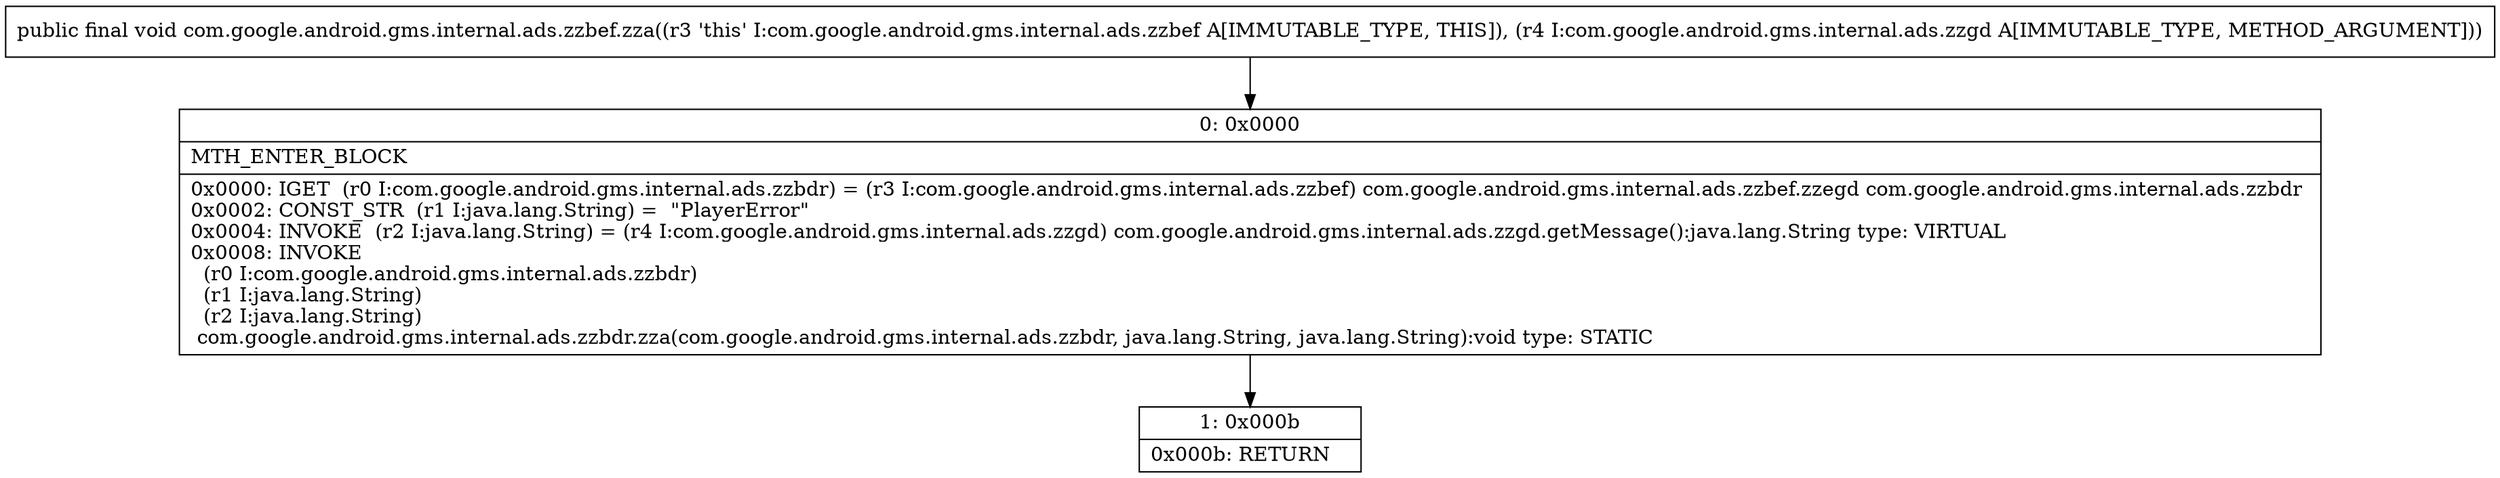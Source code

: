 digraph "CFG forcom.google.android.gms.internal.ads.zzbef.zza(Lcom\/google\/android\/gms\/internal\/ads\/zzgd;)V" {
Node_0 [shape=record,label="{0\:\ 0x0000|MTH_ENTER_BLOCK\l|0x0000: IGET  (r0 I:com.google.android.gms.internal.ads.zzbdr) = (r3 I:com.google.android.gms.internal.ads.zzbef) com.google.android.gms.internal.ads.zzbef.zzegd com.google.android.gms.internal.ads.zzbdr \l0x0002: CONST_STR  (r1 I:java.lang.String) =  \"PlayerError\" \l0x0004: INVOKE  (r2 I:java.lang.String) = (r4 I:com.google.android.gms.internal.ads.zzgd) com.google.android.gms.internal.ads.zzgd.getMessage():java.lang.String type: VIRTUAL \l0x0008: INVOKE  \l  (r0 I:com.google.android.gms.internal.ads.zzbdr)\l  (r1 I:java.lang.String)\l  (r2 I:java.lang.String)\l com.google.android.gms.internal.ads.zzbdr.zza(com.google.android.gms.internal.ads.zzbdr, java.lang.String, java.lang.String):void type: STATIC \l}"];
Node_1 [shape=record,label="{1\:\ 0x000b|0x000b: RETURN   \l}"];
MethodNode[shape=record,label="{public final void com.google.android.gms.internal.ads.zzbef.zza((r3 'this' I:com.google.android.gms.internal.ads.zzbef A[IMMUTABLE_TYPE, THIS]), (r4 I:com.google.android.gms.internal.ads.zzgd A[IMMUTABLE_TYPE, METHOD_ARGUMENT])) }"];
MethodNode -> Node_0;
Node_0 -> Node_1;
}

